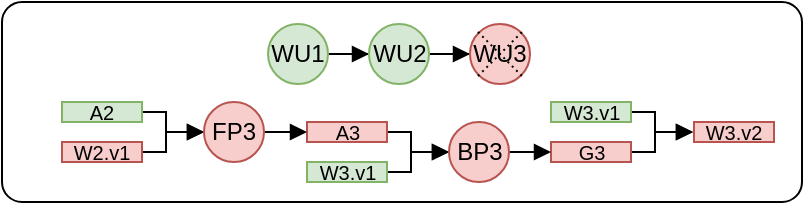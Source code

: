 <mxfile version="24.6.5" type="github">
  <diagram name="第 1 页" id="8fNlD3uoq2dp3X0ciNW0">
    <mxGraphModel dx="477" dy="275" grid="1" gridSize="10" guides="1" tooltips="1" connect="1" arrows="1" fold="1" page="1" pageScale="1" pageWidth="827" pageHeight="1169" math="0" shadow="0">
      <root>
        <mxCell id="0" />
        <mxCell id="1" parent="0" />
        <mxCell id="Y-S93kWNsrdE_bwbDUJV-1" value="" style="rounded=1;whiteSpace=wrap;html=1;fillColor=none;arcSize=10;strokeWidth=1;" parent="1" vertex="1">
          <mxGeometry x="220" y="290" width="400" height="100" as="geometry" />
        </mxCell>
        <mxCell id="1iKhHsrQvPst3hclmmnq-1" style="edgeStyle=orthogonalEdgeStyle;rounded=0;orthogonalLoop=1;jettySize=auto;html=1;entryX=0;entryY=0.5;entryDx=0;entryDy=0;endArrow=block;endFill=1;" edge="1" parent="1" source="_C-quwi_yky97DhlAQcO-1" target="_C-quwi_yky97DhlAQcO-2">
          <mxGeometry relative="1" as="geometry" />
        </mxCell>
        <mxCell id="_C-quwi_yky97DhlAQcO-1" value="WU1" style="ellipse;whiteSpace=wrap;html=1;aspect=fixed;fillColor=#d5e8d4;strokeColor=#82b366;" parent="1" vertex="1">
          <mxGeometry x="353" y="301" width="30" height="30" as="geometry" />
        </mxCell>
        <mxCell id="1iKhHsrQvPst3hclmmnq-2" style="edgeStyle=orthogonalEdgeStyle;rounded=0;orthogonalLoop=1;jettySize=auto;html=1;entryX=0;entryY=0.5;entryDx=0;entryDy=0;endArrow=block;endFill=1;" edge="1" parent="1" source="_C-quwi_yky97DhlAQcO-2" target="_C-quwi_yky97DhlAQcO-3">
          <mxGeometry relative="1" as="geometry" />
        </mxCell>
        <mxCell id="_C-quwi_yky97DhlAQcO-2" value="WU2" style="ellipse;whiteSpace=wrap;html=1;aspect=fixed;fillColor=#d5e8d4;strokeColor=#82b366;" parent="1" vertex="1">
          <mxGeometry x="403.5" y="301" width="30" height="30" as="geometry" />
        </mxCell>
        <mxCell id="_C-quwi_yky97DhlAQcO-3" value="WU3" style="ellipse;whiteSpace=wrap;html=1;aspect=fixed;fillColor=#f8cecc;strokeColor=#b85450;" parent="1" vertex="1">
          <mxGeometry x="454" y="301" width="30" height="30" as="geometry" />
        </mxCell>
        <mxCell id="_C-quwi_yky97DhlAQcO-4" style="rounded=0;orthogonalLoop=1;jettySize=auto;html=1;exitX=0;exitY=0;exitDx=0;exitDy=0;entryX=0.86;entryY=0.868;entryDx=0;entryDy=0;strokeWidth=1;dashed=1;endArrow=none;endFill=0;dashPattern=1 2;entryPerimeter=0;" parent="1" edge="1">
          <mxGeometry relative="1" as="geometry">
            <mxPoint x="458" y="305" as="sourcePoint" />
            <mxPoint x="480" y="327" as="targetPoint" />
          </mxGeometry>
        </mxCell>
        <mxCell id="_C-quwi_yky97DhlAQcO-5" style="rounded=0;orthogonalLoop=1;jettySize=auto;html=1;exitX=0;exitY=1;exitDx=0;exitDy=0;entryX=0.859;entryY=0.132;entryDx=0;entryDy=0;dashed=1;endArrow=none;endFill=0;dashPattern=1 2;entryPerimeter=0;" parent="1" edge="1">
          <mxGeometry relative="1" as="geometry">
            <mxPoint x="458" y="327" as="sourcePoint" />
            <mxPoint x="480" y="305" as="targetPoint" />
          </mxGeometry>
        </mxCell>
        <mxCell id="_C-quwi_yky97DhlAQcO-6" style="edgeStyle=orthogonalEdgeStyle;rounded=0;orthogonalLoop=1;jettySize=auto;html=1;entryX=0;entryY=0.5;entryDx=0;entryDy=0;endArrow=block;endFill=1;" parent="1" source="_C-quwi_yky97DhlAQcO-7" edge="1">
          <mxGeometry relative="1" as="geometry">
            <Array as="points">
              <mxPoint x="546.5" y="345" />
              <mxPoint x="546.5" y="355" />
            </Array>
            <mxPoint x="565.5" y="355.0" as="targetPoint" />
          </mxGeometry>
        </mxCell>
        <mxCell id="_C-quwi_yky97DhlAQcO-7" value="&lt;p style=&quot;line-height: 100%;&quot;&gt;&lt;font style=&quot;font-size: 10px;&quot;&gt;W3.v1&lt;/font&gt;&lt;/p&gt;" style="rounded=0;whiteSpace=wrap;html=1;fillColor=#d5e8d4;strokeColor=#82b366;" parent="1" vertex="1">
          <mxGeometry x="494.5" y="340" width="40" height="10" as="geometry" />
        </mxCell>
        <mxCell id="_C-quwi_yky97DhlAQcO-8" style="edgeStyle=orthogonalEdgeStyle;rounded=0;orthogonalLoop=1;jettySize=auto;html=1;entryX=0;entryY=0.5;entryDx=0;entryDy=0;endArrow=block;endFill=1;" parent="1" source="_C-quwi_yky97DhlAQcO-9" edge="1">
          <mxGeometry relative="1" as="geometry">
            <Array as="points">
              <mxPoint x="546.5" y="365" />
              <mxPoint x="546.5" y="355" />
            </Array>
            <mxPoint x="565.5" y="355.0" as="targetPoint" />
          </mxGeometry>
        </mxCell>
        <mxCell id="_C-quwi_yky97DhlAQcO-9" value="&lt;p style=&quot;line-height: 100%;&quot;&gt;&lt;font style=&quot;font-size: 10px;&quot;&gt;G3&lt;/font&gt;&lt;/p&gt;" style="rounded=0;whiteSpace=wrap;html=1;fillColor=#f8cecc;strokeColor=#b85450;" parent="1" vertex="1">
          <mxGeometry x="494.5" y="360" width="40" height="10" as="geometry" />
        </mxCell>
        <mxCell id="_C-quwi_yky97DhlAQcO-10" style="edgeStyle=orthogonalEdgeStyle;rounded=0;orthogonalLoop=1;jettySize=auto;html=1;entryX=0;entryY=0.5;entryDx=0;entryDy=0;endArrow=block;endFill=1;" parent="1" source="_C-quwi_yky97DhlAQcO-11" edge="1">
          <mxGeometry relative="1" as="geometry">
            <Array as="points">
              <mxPoint x="424.5" y="355" />
              <mxPoint x="424.5" y="365" />
            </Array>
            <mxPoint x="443.5" y="365" as="targetPoint" />
          </mxGeometry>
        </mxCell>
        <mxCell id="_C-quwi_yky97DhlAQcO-11" value="&lt;p style=&quot;line-height: 100%;&quot;&gt;&lt;font style=&quot;font-size: 10px;&quot;&gt;A3&lt;/font&gt;&lt;/p&gt;" style="rounded=0;whiteSpace=wrap;html=1;fillColor=#f8cecc;strokeColor=#b85450;" parent="1" vertex="1">
          <mxGeometry x="372.5" y="350" width="40" height="10" as="geometry" />
        </mxCell>
        <mxCell id="_C-quwi_yky97DhlAQcO-12" style="edgeStyle=orthogonalEdgeStyle;rounded=0;orthogonalLoop=1;jettySize=auto;html=1;entryX=0;entryY=0.5;entryDx=0;entryDy=0;endArrow=block;endFill=1;" parent="1" source="_C-quwi_yky97DhlAQcO-13" edge="1">
          <mxGeometry relative="1" as="geometry">
            <Array as="points">
              <mxPoint x="424.5" y="375" />
              <mxPoint x="424.5" y="365" />
            </Array>
            <mxPoint x="443.5" y="365" as="targetPoint" />
          </mxGeometry>
        </mxCell>
        <mxCell id="_C-quwi_yky97DhlAQcO-13" value="&lt;p style=&quot;line-height: 100%;&quot;&gt;&lt;font style=&quot;font-size: 10px;&quot;&gt;W3.v1&lt;/font&gt;&lt;/p&gt;" style="rounded=0;whiteSpace=wrap;html=1;fillColor=#d5e8d4;strokeColor=#82b366;" parent="1" vertex="1">
          <mxGeometry x="372.5" y="370" width="40" height="10" as="geometry" />
        </mxCell>
        <mxCell id="_C-quwi_yky97DhlAQcO-14" style="edgeStyle=orthogonalEdgeStyle;rounded=0;orthogonalLoop=1;jettySize=auto;html=1;entryX=0;entryY=0.5;entryDx=0;entryDy=0;endArrow=block;endFill=1;" parent="1" source="_C-quwi_yky97DhlAQcO-15" target="_C-quwi_yky97DhlAQcO-9" edge="1">
          <mxGeometry relative="1" as="geometry" />
        </mxCell>
        <mxCell id="_C-quwi_yky97DhlAQcO-15" value="BP3" style="ellipse;whiteSpace=wrap;html=1;aspect=fixed;fillColor=#f8cecc;strokeColor=#b85450;" parent="1" vertex="1">
          <mxGeometry x="443.5" y="350" width="30" height="30" as="geometry" />
        </mxCell>
        <mxCell id="_C-quwi_yky97DhlAQcO-16" style="edgeStyle=orthogonalEdgeStyle;rounded=0;orthogonalLoop=1;jettySize=auto;html=1;entryX=0;entryY=0.5;entryDx=0;entryDy=0;endArrow=block;endFill=1;" parent="1" source="_C-quwi_yky97DhlAQcO-17" edge="1">
          <mxGeometry relative="1" as="geometry">
            <Array as="points">
              <mxPoint x="302" y="345" />
              <mxPoint x="302" y="355" />
            </Array>
            <mxPoint x="321" y="355" as="targetPoint" />
          </mxGeometry>
        </mxCell>
        <mxCell id="_C-quwi_yky97DhlAQcO-17" value="&lt;p style=&quot;line-height: 100%;&quot;&gt;&lt;font style=&quot;font-size: 10px;&quot;&gt;A2&lt;/font&gt;&lt;/p&gt;" style="rounded=0;whiteSpace=wrap;html=1;fillColor=#d5e8d4;strokeColor=#82b366;" parent="1" vertex="1">
          <mxGeometry x="250" y="340" width="40" height="10" as="geometry" />
        </mxCell>
        <mxCell id="_C-quwi_yky97DhlAQcO-18" style="edgeStyle=orthogonalEdgeStyle;rounded=0;orthogonalLoop=1;jettySize=auto;html=1;entryX=0;entryY=0.5;entryDx=0;entryDy=0;endArrow=block;endFill=1;" parent="1" source="_C-quwi_yky97DhlAQcO-19" edge="1">
          <mxGeometry relative="1" as="geometry">
            <Array as="points">
              <mxPoint x="302" y="365" />
              <mxPoint x="302" y="355" />
            </Array>
            <mxPoint x="321" y="355" as="targetPoint" />
          </mxGeometry>
        </mxCell>
        <mxCell id="_C-quwi_yky97DhlAQcO-19" value="&lt;p style=&quot;line-height: 100%;&quot;&gt;&lt;font style=&quot;font-size: 10px;&quot;&gt;W2.v1&lt;/font&gt;&lt;/p&gt;" style="rounded=0;whiteSpace=wrap;html=1;fillColor=#f8cecc;strokeColor=#b85450;" parent="1" vertex="1">
          <mxGeometry x="250" y="360" width="40" height="10" as="geometry" />
        </mxCell>
        <mxCell id="_C-quwi_yky97DhlAQcO-20" style="edgeStyle=orthogonalEdgeStyle;rounded=0;orthogonalLoop=1;jettySize=auto;html=1;entryX=0;entryY=0.5;entryDx=0;entryDy=0;endArrow=block;endFill=1;" parent="1" source="_C-quwi_yky97DhlAQcO-21" edge="1">
          <mxGeometry relative="1" as="geometry">
            <mxPoint x="372.5" y="355" as="targetPoint" />
          </mxGeometry>
        </mxCell>
        <mxCell id="_C-quwi_yky97DhlAQcO-21" value="FP3" style="ellipse;whiteSpace=wrap;html=1;aspect=fixed;fillColor=#f8cecc;strokeColor=#b85450;" parent="1" vertex="1">
          <mxGeometry x="321" y="340" width="30" height="30" as="geometry" />
        </mxCell>
        <mxCell id="_C-quwi_yky97DhlAQcO-22" value="&lt;p style=&quot;line-height: 100%;&quot;&gt;&lt;span style=&quot;font-size: 10px;&quot;&gt;W3.v2&lt;/span&gt;&lt;/p&gt;" style="rounded=0;whiteSpace=wrap;html=1;fillColor=#f8cecc;strokeColor=#b85450;" parent="1" vertex="1">
          <mxGeometry x="566" y="350" width="40" height="10" as="geometry" />
        </mxCell>
      </root>
    </mxGraphModel>
  </diagram>
</mxfile>
